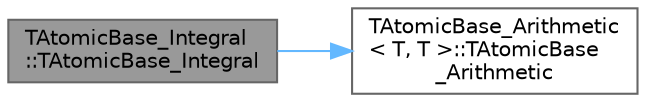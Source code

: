 digraph "TAtomicBase_Integral::TAtomicBase_Integral"
{
 // INTERACTIVE_SVG=YES
 // LATEX_PDF_SIZE
  bgcolor="transparent";
  edge [fontname=Helvetica,fontsize=10,labelfontname=Helvetica,labelfontsize=10];
  node [fontname=Helvetica,fontsize=10,shape=box,height=0.2,width=0.4];
  rankdir="LR";
  Node1 [id="Node000001",label="TAtomicBase_Integral\l::TAtomicBase_Integral",height=0.2,width=0.4,color="gray40", fillcolor="grey60", style="filled", fontcolor="black",tooltip=" "];
  Node1 -> Node2 [id="edge1_Node000001_Node000002",color="steelblue1",style="solid",tooltip=" "];
  Node2 [id="Node000002",label="TAtomicBase_Arithmetic\l\< T, T \>::TAtomicBase\l_Arithmetic",height=0.2,width=0.4,color="grey40", fillcolor="white", style="filled",URL="$d8/d02/structTAtomicBase__Arithmetic.html#ad67aeb916d6fca26cf985358a496c5e3",tooltip=" "];
}
